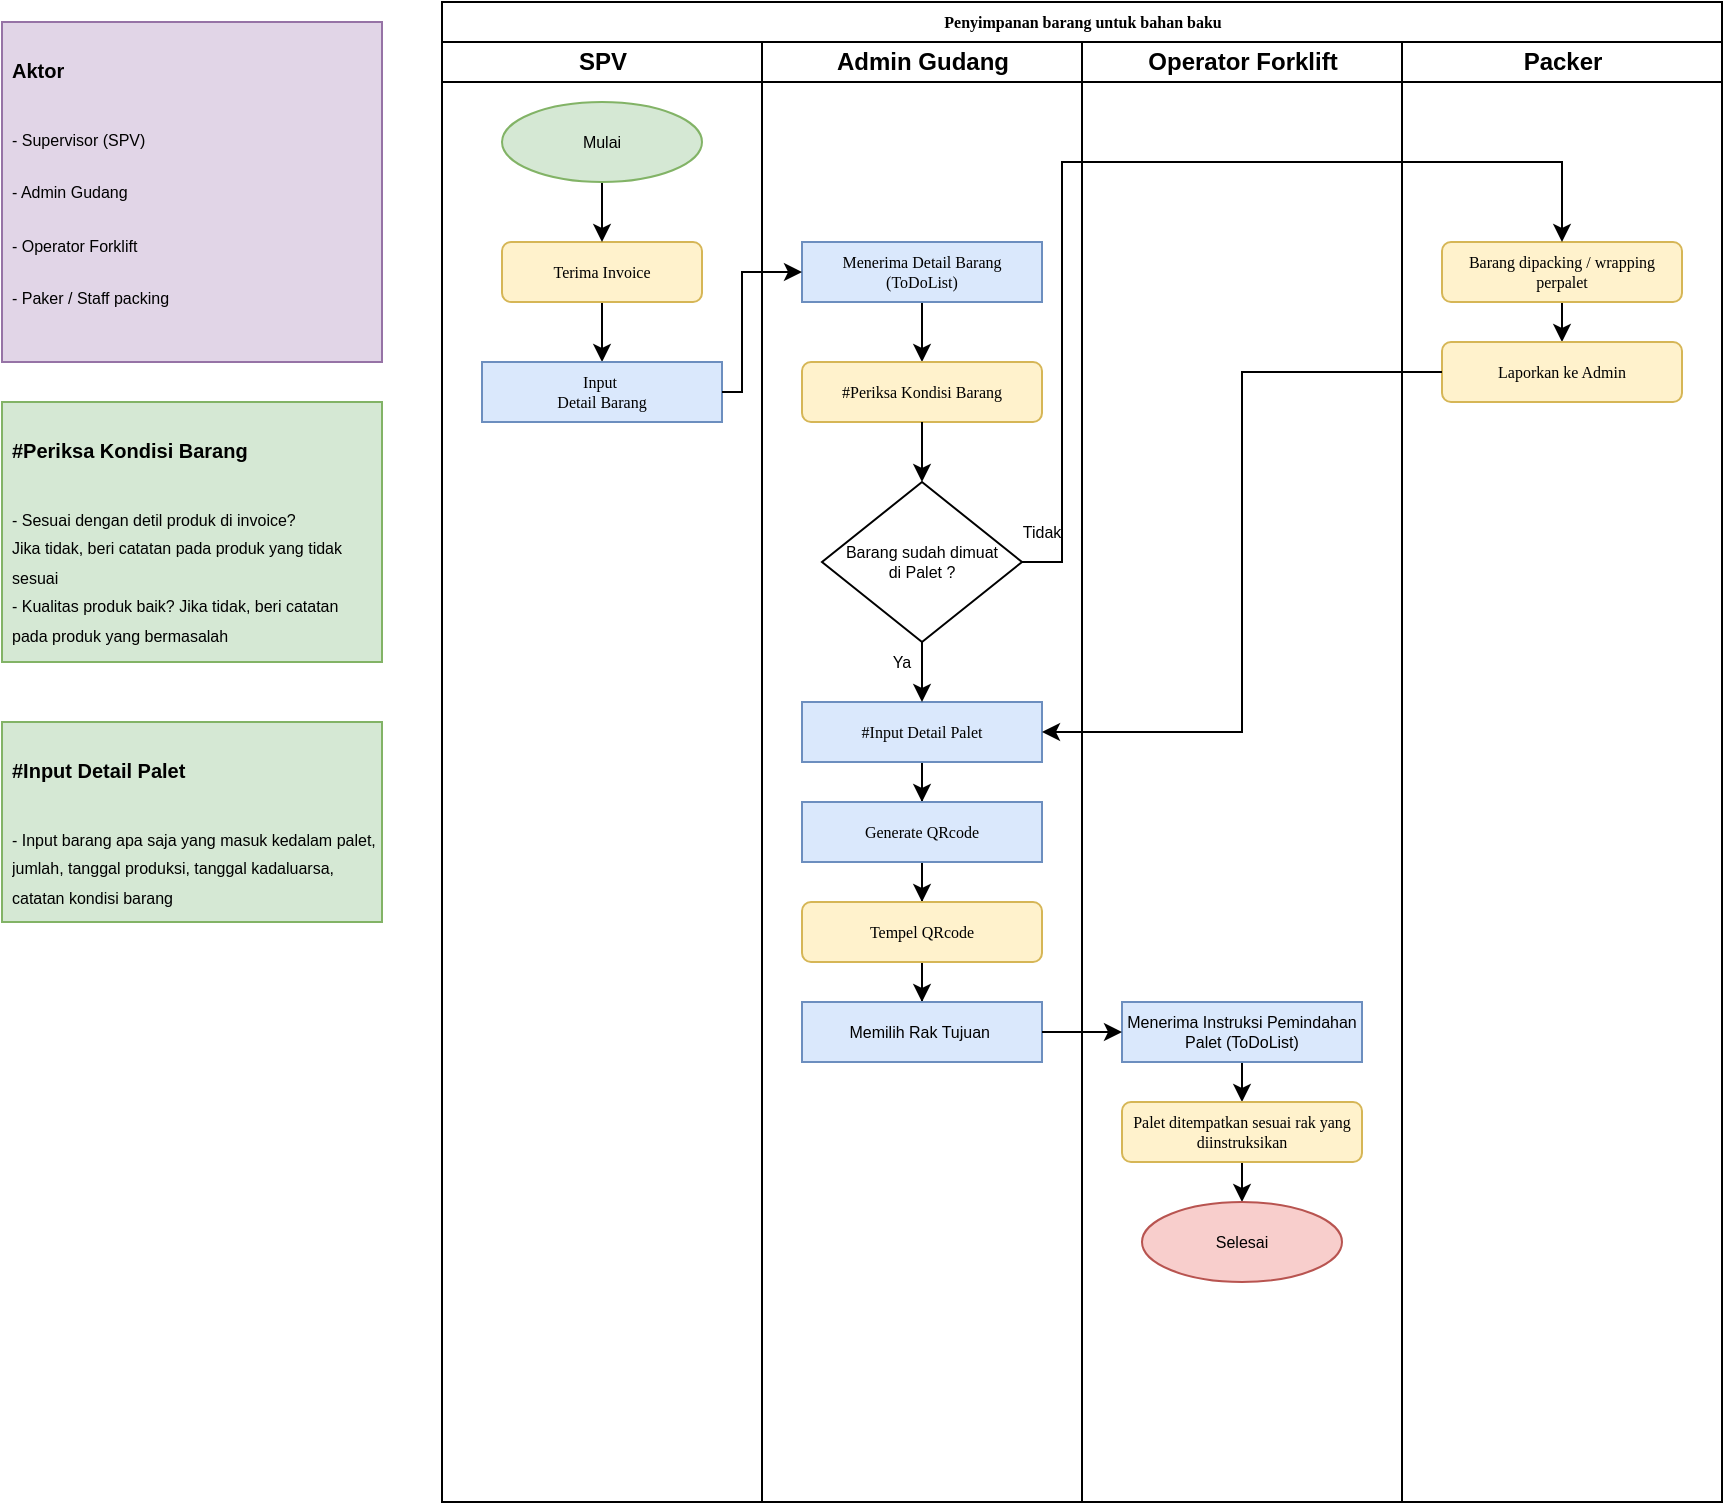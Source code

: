 <mxfile version="20.5.2" type="device"><diagram name="Page-1" id="74e2e168-ea6b-b213-b513-2b3c1d86103e"><mxGraphModel dx="1693" dy="313" grid="1" gridSize="10" guides="1" tooltips="1" connect="1" arrows="1" fold="1" page="1" pageScale="1" pageWidth="1100" pageHeight="850" background="none" math="0" shadow="0"><root><mxCell id="0"/><mxCell id="1" parent="0"/><mxCell id="77e6c97f196da883-1" value="Penyimpanan barang untuk bahan baku" style="swimlane;html=1;childLayout=stackLayout;startSize=20;rounded=0;shadow=0;labelBackgroundColor=none;strokeWidth=1;fontFamily=Verdana;fontSize=8;align=center;" parent="1" vertex="1"><mxGeometry x="70" y="40" width="640" height="750" as="geometry"/></mxCell><mxCell id="77e6c97f196da883-2" value="SPV" style="swimlane;html=1;startSize=20;" parent="77e6c97f196da883-1" vertex="1"><mxGeometry y="20" width="160" height="730" as="geometry"/></mxCell><mxCell id="VZ8rtXUrh0durTjefJti-2" value="" style="edgeStyle=orthogonalEdgeStyle;rounded=0;orthogonalLoop=1;jettySize=auto;html=1;" parent="77e6c97f196da883-2" source="77e6c97f196da883-8" edge="1"><mxGeometry relative="1" as="geometry"><mxPoint x="80.029" y="160" as="targetPoint"/></mxGeometry></mxCell><mxCell id="77e6c97f196da883-8" value="Terima Invoice" style="rounded=1;whiteSpace=wrap;html=1;shadow=0;labelBackgroundColor=none;strokeWidth=1;fontFamily=Verdana;fontSize=8;align=center;fillColor=#fff2cc;strokeColor=#d6b656;" parent="77e6c97f196da883-2" vertex="1"><mxGeometry x="30" y="100" width="100" height="30" as="geometry"/></mxCell><mxCell id="VZ8rtXUrh0durTjefJti-14" value="" style="edgeStyle=orthogonalEdgeStyle;rounded=0;orthogonalLoop=1;jettySize=auto;html=1;fontSize=8;" parent="77e6c97f196da883-2" source="VZ8rtXUrh0durTjefJti-13" edge="1"><mxGeometry relative="1" as="geometry"><mxPoint x="80" y="100" as="targetPoint"/></mxGeometry></mxCell><mxCell id="VZ8rtXUrh0durTjefJti-13" value="Mulai" style="ellipse;whiteSpace=wrap;html=1;fontSize=8;fillColor=#d5e8d4;strokeColor=#82b366;" parent="77e6c97f196da883-2" vertex="1"><mxGeometry x="30" y="30" width="100" height="40" as="geometry"/></mxCell><mxCell id="VZ8rtXUrh0durTjefJti-15" value="&lt;span style=&quot;font-family: Verdana;&quot;&gt;Input&amp;nbsp;&lt;/span&gt;&lt;br style=&quot;font-family: Verdana;&quot;&gt;&lt;span style=&quot;font-family: Verdana;&quot;&gt;Detail Barang&lt;/span&gt;" style="rounded=0;whiteSpace=wrap;html=1;fontSize=8;fillColor=#dae8fc;strokeColor=#6c8ebf;" parent="77e6c97f196da883-2" vertex="1"><mxGeometry x="20" y="160" width="120" height="30" as="geometry"/></mxCell><mxCell id="77e6c97f196da883-3" value="Admin Gudang" style="swimlane;html=1;startSize=20;" parent="77e6c97f196da883-1" vertex="1"><mxGeometry x="160" y="20" width="160" height="730" as="geometry"/></mxCell><mxCell id="VZ8rtXUrh0durTjefJti-7" value="" style="edgeStyle=orthogonalEdgeStyle;rounded=0;orthogonalLoop=1;jettySize=auto;html=1;exitX=0.5;exitY=1;exitDx=0;exitDy=0;" parent="77e6c97f196da883-3" source="VZ8rtXUrh0durTjefJti-20" edge="1"><mxGeometry relative="1" as="geometry"><mxPoint x="80.029" y="135" as="sourcePoint"/><mxPoint x="80" y="160" as="targetPoint"/></mxGeometry></mxCell><mxCell id="VZ8rtXUrh0durTjefJti-8" value="#Periksa Kondisi Barang" style="whiteSpace=wrap;html=1;fontSize=8;fontFamily=Verdana;rounded=1;shadow=0;labelBackgroundColor=none;strokeWidth=1;fillColor=#fff2cc;strokeColor=#d6b656;" parent="77e6c97f196da883-3" vertex="1"><mxGeometry x="20" y="160" width="120" height="30" as="geometry"/></mxCell><mxCell id="VZ8rtXUrh0durTjefJti-12" value="Barang sudah dimuat &lt;br&gt;di Palet ?" style="rhombus;whiteSpace=wrap;html=1;fontSize=8;" parent="77e6c97f196da883-3" vertex="1"><mxGeometry x="30" y="220" width="100" height="80" as="geometry"/></mxCell><mxCell id="VZ8rtXUrh0durTjefJti-19" value="Ya" style="text;html=1;strokeColor=none;fillColor=none;align=center;verticalAlign=middle;whiteSpace=wrap;rounded=0;fontSize=8;" parent="77e6c97f196da883-3" vertex="1"><mxGeometry x="40" y="300" width="60" height="20" as="geometry"/></mxCell><mxCell id="VZ8rtXUrh0durTjefJti-20" value="&lt;span style=&quot;font-family: Verdana;&quot;&gt;Menerima Detail Barang&lt;/span&gt;&lt;br style=&quot;font-family: Verdana;&quot;&gt;&lt;span style=&quot;font-family: Verdana;&quot;&gt;(ToDoList)&lt;/span&gt;" style="rounded=0;whiteSpace=wrap;html=1;fontSize=8;fillColor=#dae8fc;strokeColor=#6c8ebf;" parent="77e6c97f196da883-3" vertex="1"><mxGeometry x="20" y="100" width="120" height="30" as="geometry"/></mxCell><mxCell id="VZ8rtXUrh0durTjefJti-31" value="" style="edgeStyle=orthogonalEdgeStyle;rounded=0;orthogonalLoop=1;jettySize=auto;html=1;fontSize=8;" parent="77e6c97f196da883-3" source="VZ8rtXUrh0durTjefJti-24" target="VZ8rtXUrh0durTjefJti-26" edge="1"><mxGeometry relative="1" as="geometry"/></mxCell><mxCell id="VZ8rtXUrh0durTjefJti-24" value="&lt;font face=&quot;Verdana&quot;&gt;#Input Detail Palet&lt;/font&gt;" style="rounded=0;whiteSpace=wrap;html=1;fontSize=8;fillColor=#dae8fc;strokeColor=#6c8ebf;" parent="77e6c97f196da883-3" vertex="1"><mxGeometry x="20" y="330" width="120" height="30" as="geometry"/></mxCell><mxCell id="VZ8rtXUrh0durTjefJti-32" value="" style="edgeStyle=orthogonalEdgeStyle;rounded=0;orthogonalLoop=1;jettySize=auto;html=1;fontSize=8;" parent="77e6c97f196da883-3" source="VZ8rtXUrh0durTjefJti-26" target="VZ8rtXUrh0durTjefJti-29" edge="1"><mxGeometry relative="1" as="geometry"/></mxCell><mxCell id="VZ8rtXUrh0durTjefJti-26" value="&lt;font face=&quot;Verdana&quot;&gt;Generate QRcode&lt;/font&gt;" style="rounded=0;whiteSpace=wrap;html=1;fontSize=8;fillColor=#dae8fc;strokeColor=#6c8ebf;" parent="77e6c97f196da883-3" vertex="1"><mxGeometry x="20" y="380" width="120" height="30" as="geometry"/></mxCell><mxCell id="VZ8rtXUrh0durTjefJti-33" value="" style="edgeStyle=orthogonalEdgeStyle;rounded=0;orthogonalLoop=1;jettySize=auto;html=1;fontSize=8;" parent="77e6c97f196da883-3" source="VZ8rtXUrh0durTjefJti-29" target="VZ8rtXUrh0durTjefJti-30" edge="1"><mxGeometry relative="1" as="geometry"/></mxCell><mxCell id="VZ8rtXUrh0durTjefJti-29" value="Tempel QRcode" style="whiteSpace=wrap;html=1;fontSize=8;fontFamily=Verdana;rounded=1;shadow=0;labelBackgroundColor=none;strokeWidth=1;fillColor=#fff2cc;strokeColor=#d6b656;" parent="77e6c97f196da883-3" vertex="1"><mxGeometry x="20" y="430" width="120" height="30" as="geometry"/></mxCell><mxCell id="VZ8rtXUrh0durTjefJti-30" value="&lt;span style=&quot;text-align: left;&quot;&gt;Memilih Rak Tujuan&amp;nbsp;&lt;/span&gt;" style="rounded=0;whiteSpace=wrap;html=1;fontSize=8;fillColor=#dae8fc;strokeColor=#6c8ebf;" parent="77e6c97f196da883-3" vertex="1"><mxGeometry x="20" y="480" width="120" height="30" as="geometry"/></mxCell><mxCell id="VZ8rtXUrh0durTjefJti-36" value="Tidak" style="text;html=1;strokeColor=none;fillColor=none;align=center;verticalAlign=middle;whiteSpace=wrap;rounded=0;fontSize=8;" parent="77e6c97f196da883-3" vertex="1"><mxGeometry x="130" y="240" width="20" height="10" as="geometry"/></mxCell><mxCell id="77e6c97f196da883-4" value="Operator Forklift" style="swimlane;html=1;startSize=20;" parent="77e6c97f196da883-1" vertex="1"><mxGeometry x="320" y="20" width="160" height="730" as="geometry"/></mxCell><mxCell id="VZ8rtXUrh0durTjefJti-47" style="edgeStyle=orthogonalEdgeStyle;rounded=0;orthogonalLoop=1;jettySize=auto;html=1;exitX=0.5;exitY=1;exitDx=0;exitDy=0;entryX=0.5;entryY=0;entryDx=0;entryDy=0;fontSize=8;" parent="77e6c97f196da883-4" source="VZ8rtXUrh0durTjefJti-44" target="VZ8rtXUrh0durTjefJti-46" edge="1"><mxGeometry relative="1" as="geometry"/></mxCell><mxCell id="VZ8rtXUrh0durTjefJti-44" value="&lt;span style=&quot;text-align: left;&quot;&gt;Menerima Instruksi Pemindahan Palet (ToDoList)&lt;/span&gt;" style="rounded=0;whiteSpace=wrap;html=1;fontSize=8;fillColor=#dae8fc;strokeColor=#6c8ebf;" parent="77e6c97f196da883-4" vertex="1"><mxGeometry x="20" y="480" width="120" height="30" as="geometry"/></mxCell><mxCell id="VZ8rtXUrh0durTjefJti-50" style="edgeStyle=orthogonalEdgeStyle;rounded=0;orthogonalLoop=1;jettySize=auto;html=1;exitX=0.5;exitY=1;exitDx=0;exitDy=0;entryX=0.5;entryY=0;entryDx=0;entryDy=0;fontSize=8;" parent="77e6c97f196da883-4" source="VZ8rtXUrh0durTjefJti-46" target="VZ8rtXUrh0durTjefJti-49" edge="1"><mxGeometry relative="1" as="geometry"/></mxCell><mxCell id="VZ8rtXUrh0durTjefJti-46" value="Palet ditempatkan sesuai rak yang diinstruksikan" style="whiteSpace=wrap;html=1;fontSize=8;fontFamily=Verdana;rounded=1;shadow=0;labelBackgroundColor=none;strokeWidth=1;fillColor=#fff2cc;strokeColor=#d6b656;" parent="77e6c97f196da883-4" vertex="1"><mxGeometry x="20" y="530" width="120" height="30" as="geometry"/></mxCell><mxCell id="VZ8rtXUrh0durTjefJti-49" value="Selesai" style="ellipse;whiteSpace=wrap;html=1;fontSize=8;fillColor=#f8cecc;strokeColor=#b85450;" parent="77e6c97f196da883-4" vertex="1"><mxGeometry x="30" y="580" width="100" height="40" as="geometry"/></mxCell><mxCell id="77e6c97f196da883-5" value="Packer" style="swimlane;html=1;startSize=20;" parent="77e6c97f196da883-1" vertex="1"><mxGeometry x="480" y="20" width="160" height="730" as="geometry"/></mxCell><mxCell id="77e6c97f196da883-34" style="edgeStyle=orthogonalEdgeStyle;rounded=1;html=1;labelBackgroundColor=none;startArrow=none;startFill=0;startSize=5;endArrow=classicThin;endFill=1;endSize=5;jettySize=auto;orthogonalLoop=1;strokeColor=#000000;strokeWidth=1;fontFamily=Verdana;fontSize=8;fontColor=#000000;" parent="77e6c97f196da883-5" edge="1"><mxGeometry relative="1" as="geometry"><mxPoint x="80" y="300" as="sourcePoint"/></mxGeometry></mxCell><mxCell id="VZ8rtXUrh0durTjefJti-43" style="edgeStyle=orthogonalEdgeStyle;rounded=0;orthogonalLoop=1;jettySize=auto;html=1;exitX=0.5;exitY=1;exitDx=0;exitDy=0;entryX=0.5;entryY=0;entryDx=0;entryDy=0;fontSize=8;" parent="77e6c97f196da883-5" source="VZ8rtXUrh0durTjefJti-23" target="VZ8rtXUrh0durTjefJti-40" edge="1"><mxGeometry relative="1" as="geometry"/></mxCell><mxCell id="VZ8rtXUrh0durTjefJti-23" value="Barang dipacking / wrapping perpalet" style="whiteSpace=wrap;html=1;fontSize=8;fontFamily=Verdana;rounded=1;shadow=0;labelBackgroundColor=none;strokeWidth=1;fillColor=#fff2cc;strokeColor=#d6b656;" parent="77e6c97f196da883-5" vertex="1"><mxGeometry x="20" y="100" width="120" height="30" as="geometry"/></mxCell><mxCell id="VZ8rtXUrh0durTjefJti-40" value="Laporkan ke Admin" style="whiteSpace=wrap;html=1;fontSize=8;fontFamily=Verdana;rounded=1;shadow=0;labelBackgroundColor=none;strokeWidth=1;fillColor=#fff2cc;strokeColor=#d6b656;" parent="77e6c97f196da883-5" vertex="1"><mxGeometry x="20" y="150" width="120" height="30" as="geometry"/></mxCell><mxCell id="VZ8rtXUrh0durTjefJti-16" value="" style="endArrow=classic;html=1;rounded=0;fontSize=8;exitX=1;exitY=0.5;exitDx=0;exitDy=0;entryX=0;entryY=0.5;entryDx=0;entryDy=0;" parent="77e6c97f196da883-1" source="VZ8rtXUrh0durTjefJti-15" target="VZ8rtXUrh0durTjefJti-20" edge="1"><mxGeometry width="50" height="50" relative="1" as="geometry"><mxPoint x="210" y="200" as="sourcePoint"/><mxPoint x="180" y="137.5" as="targetPoint"/><Array as="points"><mxPoint x="150" y="195"/><mxPoint x="150" y="135"/></Array></mxGeometry></mxCell><mxCell id="VZ8rtXUrh0durTjefJti-18" value="" style="edgeStyle=orthogonalEdgeStyle;rounded=0;orthogonalLoop=1;jettySize=auto;html=1;fontSize=8;" parent="77e6c97f196da883-1" source="VZ8rtXUrh0durTjefJti-12" edge="1"><mxGeometry relative="1" as="geometry"><mxPoint x="240" y="350" as="targetPoint"/></mxGeometry></mxCell><mxCell id="VZ8rtXUrh0durTjefJti-35" value="" style="endArrow=classic;html=1;rounded=0;fontSize=8;exitX=1;exitY=0.5;exitDx=0;exitDy=0;entryX=0.5;entryY=0;entryDx=0;entryDy=0;" parent="77e6c97f196da883-1" source="VZ8rtXUrh0durTjefJti-12" target="VZ8rtXUrh0durTjefJti-23" edge="1"><mxGeometry width="50" height="50" relative="1" as="geometry"><mxPoint x="450" y="230" as="sourcePoint"/><mxPoint x="560" y="80" as="targetPoint"/><Array as="points"><mxPoint x="310" y="280"/><mxPoint x="310" y="80"/><mxPoint x="560" y="80"/></Array></mxGeometry></mxCell><mxCell id="VZ8rtXUrh0durTjefJti-42" style="edgeStyle=orthogonalEdgeStyle;rounded=0;orthogonalLoop=1;jettySize=auto;html=1;exitX=0;exitY=0.5;exitDx=0;exitDy=0;fontSize=8;entryX=1;entryY=0.5;entryDx=0;entryDy=0;" parent="77e6c97f196da883-1" source="VZ8rtXUrh0durTjefJti-40" target="VZ8rtXUrh0durTjefJti-24" edge="1"><mxGeometry relative="1" as="geometry"><mxPoint x="340.029" y="345" as="targetPoint"/></mxGeometry></mxCell><mxCell id="VZ8rtXUrh0durTjefJti-45" style="edgeStyle=orthogonalEdgeStyle;rounded=0;orthogonalLoop=1;jettySize=auto;html=1;exitX=1;exitY=0.5;exitDx=0;exitDy=0;entryX=0;entryY=0.5;entryDx=0;entryDy=0;fontSize=8;" parent="77e6c97f196da883-1" source="VZ8rtXUrh0durTjefJti-30" target="VZ8rtXUrh0durTjefJti-44" edge="1"><mxGeometry relative="1" as="geometry"/></mxCell><mxCell id="VZ8rtXUrh0durTjefJti-9" value="&lt;h1&gt;&lt;font style=&quot;font-size: 10px;&quot;&gt;#Periksa Kondisi Barang&lt;/font&gt;&lt;/h1&gt;&lt;div&gt;&lt;font style=&quot;font-size: 8px;&quot;&gt;- Sesuai dengan detil produk di invoice?&lt;/font&gt;&lt;/div&gt;&lt;span style=&quot;font-size: 8px;&quot;&gt;Jika tidak, beri catatan pada produk yang tidak sesuai&lt;/span&gt;&lt;div&gt;&lt;font style=&quot;font-size: 8px;&quot;&gt;- Kualitas produk baik? Jika tidak, beri catatan pada produk yang bermasalah&lt;/font&gt;&lt;/div&gt;" style="text;html=1;strokeColor=#82b366;fillColor=#d5e8d4;spacing=5;spacingTop=-20;whiteSpace=wrap;overflow=hidden;rounded=0;" parent="1" vertex="1"><mxGeometry x="-150" y="240" width="190" height="130" as="geometry"/></mxCell><mxCell id="VZ8rtXUrh0durTjefJti-11" value="" style="edgeStyle=orthogonalEdgeStyle;rounded=0;orthogonalLoop=1;jettySize=auto;html=1;fontSize=8;" parent="1" source="VZ8rtXUrh0durTjefJti-8" edge="1"><mxGeometry relative="1" as="geometry"><mxPoint x="310" y="280" as="targetPoint"/></mxGeometry></mxCell><mxCell id="VZ8rtXUrh0durTjefJti-22" value="&lt;h1&gt;&lt;font style=&quot;font-size: 10px;&quot;&gt;#Input Detail Palet&lt;/font&gt;&lt;/h1&gt;&lt;div&gt;&lt;font style=&quot;font-size: 8px;&quot;&gt;- Input barang apa saja yang masuk kedalam palet, jumlah, tanggal produksi, tanggal kadaluarsa, catatan kondisi barang&lt;br&gt;&lt;/font&gt;&lt;/div&gt;" style="text;html=1;strokeColor=#82b366;fillColor=#d5e8d4;spacing=5;spacingTop=-20;whiteSpace=wrap;overflow=hidden;rounded=0;" parent="1" vertex="1"><mxGeometry x="-150" y="400" width="190" height="100" as="geometry"/></mxCell><mxCell id="rDmNj395jekyo0qBI7lC-1" value="&lt;h1&gt;&lt;font style=&quot;font-size: 10px;&quot;&gt;Aktor&lt;/font&gt;&lt;/h1&gt;&lt;p&gt;&lt;font style=&quot;font-size: 8px;&quot;&gt;- Supervisor (SPV)&lt;/font&gt;&lt;/p&gt;&lt;p&gt;&lt;font style=&quot;font-size: 8px;&quot;&gt;- Admin Gudang&lt;/font&gt;&lt;/p&gt;&lt;p&gt;&lt;font style=&quot;font-size: 8px;&quot;&gt;- Operator Forklift&lt;/font&gt;&lt;/p&gt;&lt;p&gt;&lt;font style=&quot;font-size: 8px;&quot;&gt;- Paker / Staff packing&lt;/font&gt;&lt;/p&gt;" style="text;html=1;strokeColor=#9673a6;fillColor=#e1d5e7;spacing=5;spacingTop=-20;whiteSpace=wrap;overflow=hidden;rounded=0;" vertex="1" parent="1"><mxGeometry x="-150" y="50" width="190" height="170" as="geometry"/></mxCell></root></mxGraphModel></diagram></mxfile>